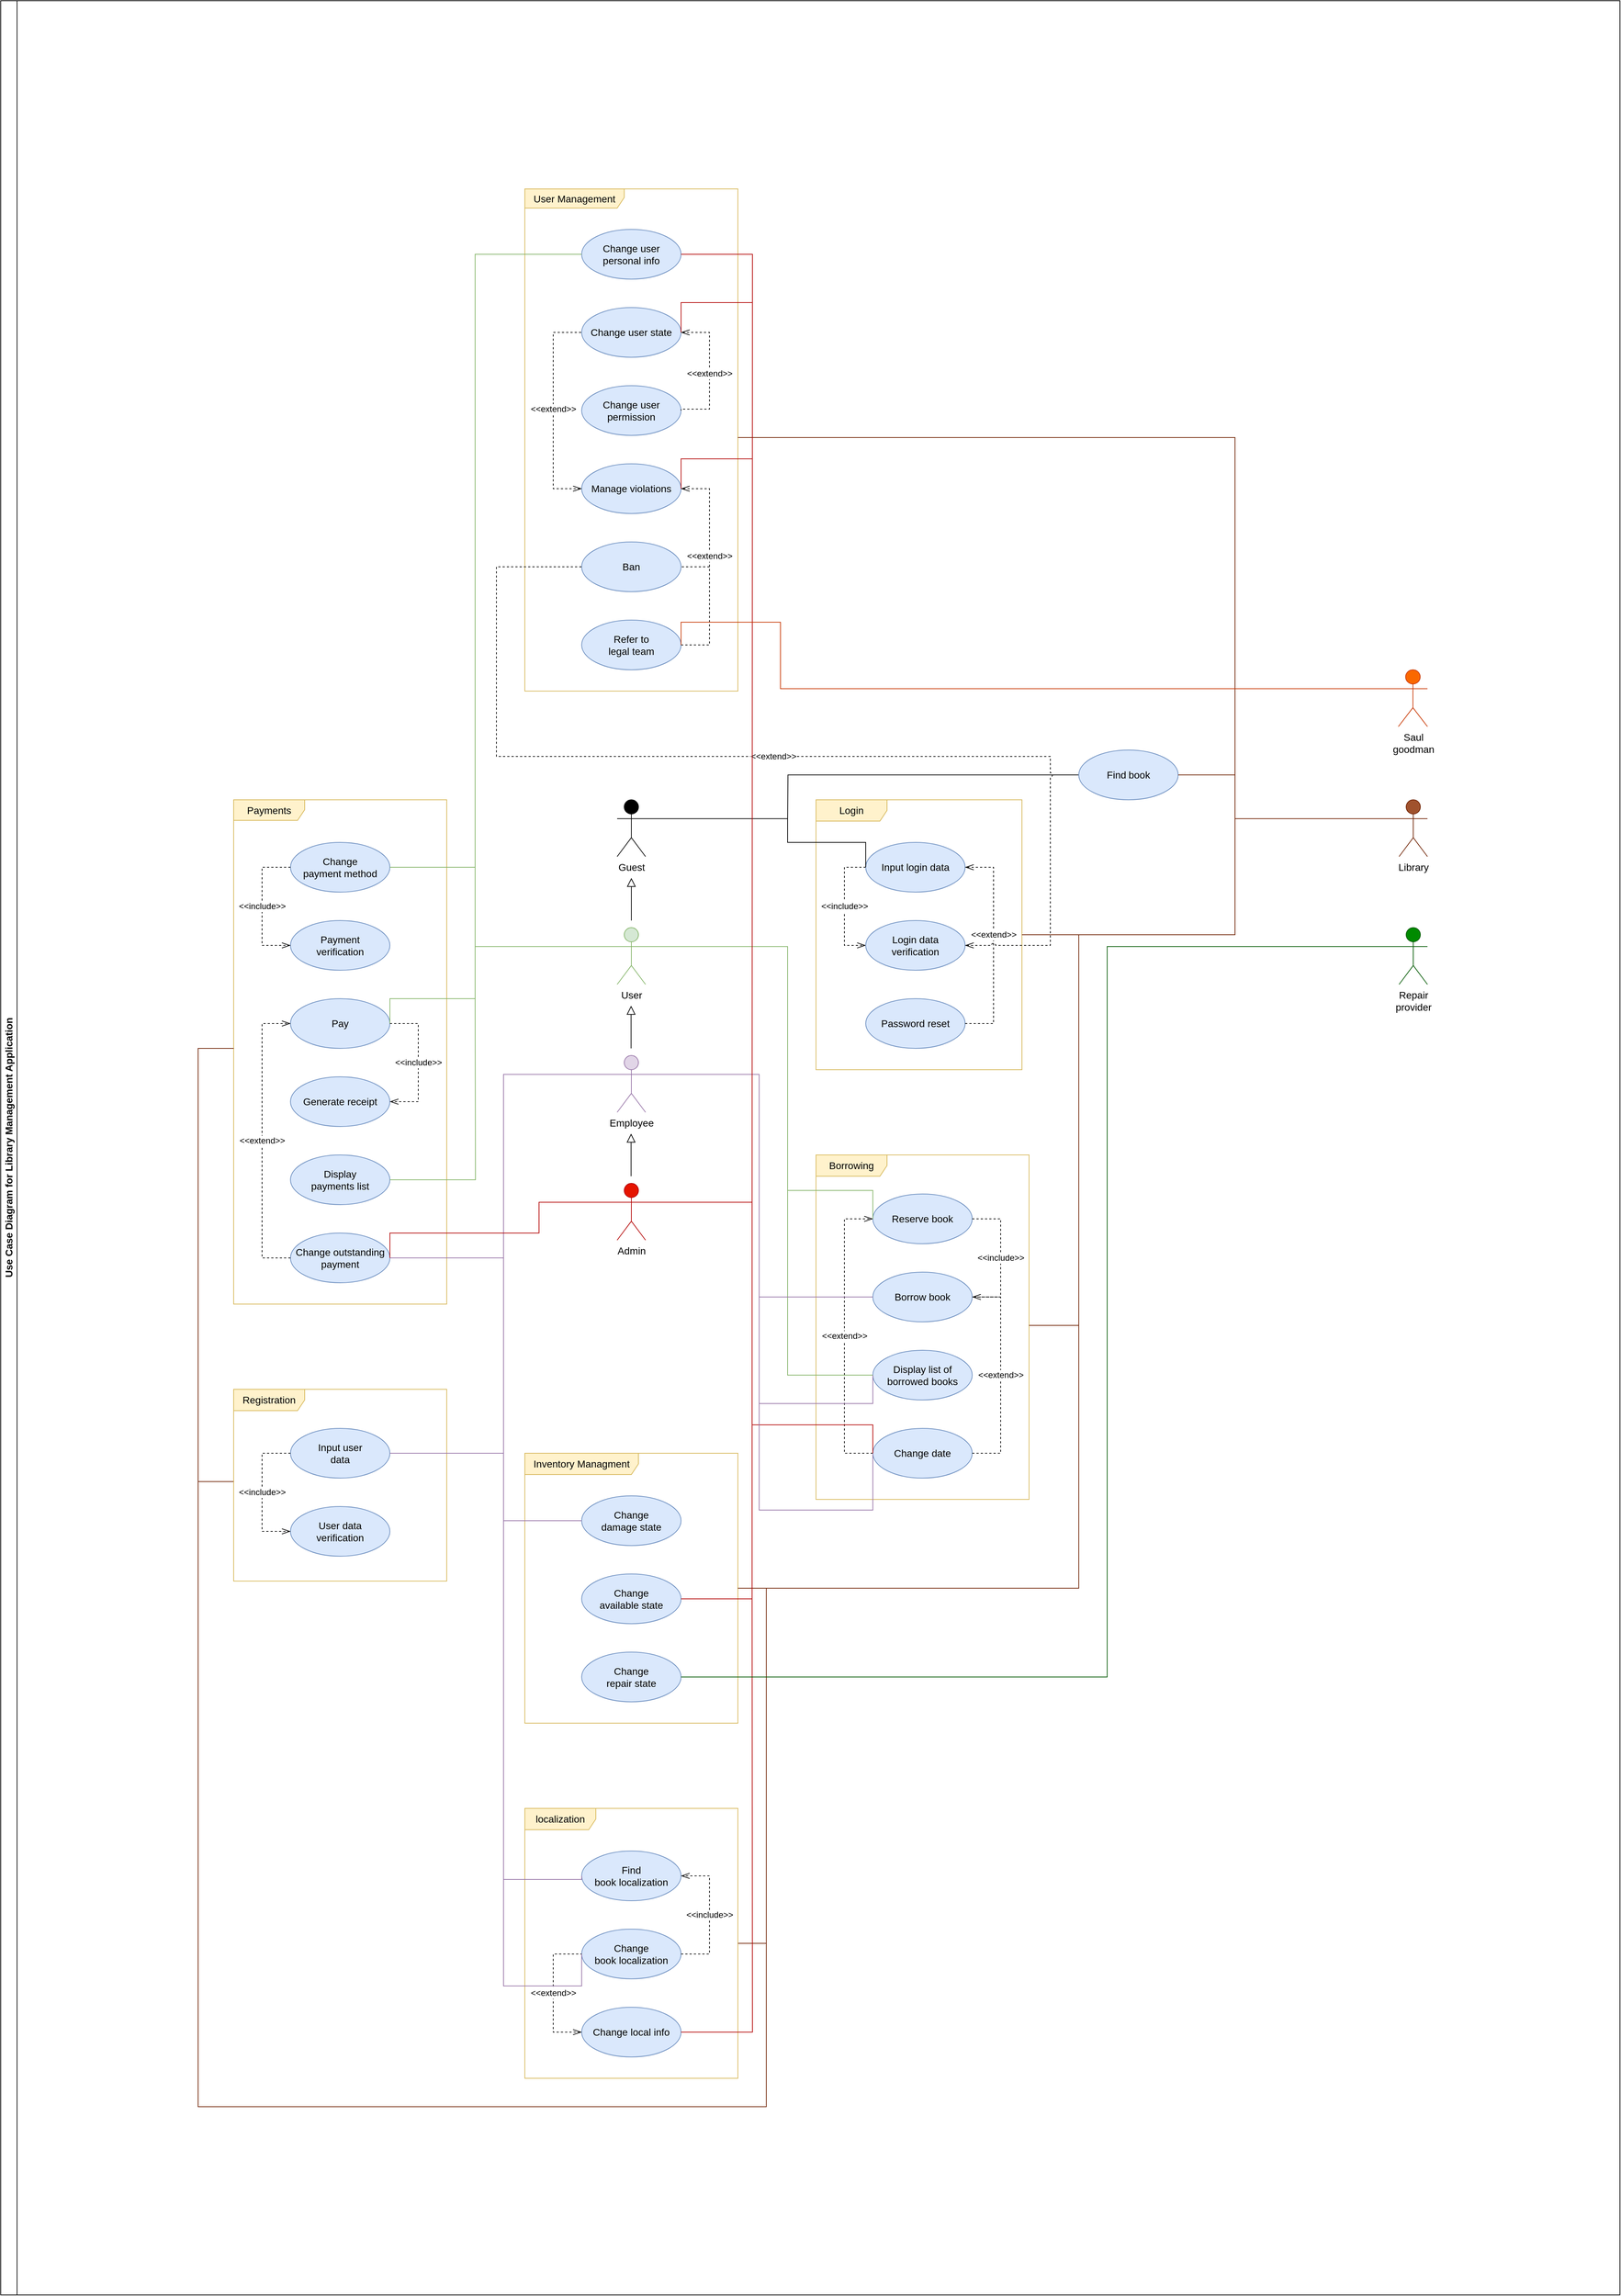 <mxfile version="21.3.7" type="device">
  <diagram name="Strona-1" id="7sL7jSqanu6i5b_uf_2S">
    <mxGraphModel dx="11240" dy="14522" grid="1" gridSize="10" guides="1" tooltips="1" connect="1" arrows="1" fold="1" page="1" pageScale="1" pageWidth="3300" pageHeight="4681" math="0" shadow="0">
      <root>
        <mxCell id="0" />
        <mxCell id="1" parent="0" />
        <mxCell id="ppS9PcY42wEfVptC4WH2-1" value="&lt;font style=&quot;font-size: 14px;&quot;&gt;Guest&lt;/font&gt;" style="shape=umlActor;verticalLabelPosition=bottom;verticalAlign=top;html=1;fillColor=#000000;" parent="1" vertex="1">
          <mxGeometry x="-1922" y="-7511" width="40" height="80" as="geometry" />
        </mxCell>
        <mxCell id="ppS9PcY42wEfVptC4WH2-2" value="&lt;font style=&quot;font-size: 14px;&quot;&gt;User&lt;/font&gt;" style="shape=umlActor;verticalLabelPosition=bottom;verticalAlign=top;html=1;fillColor=#d5e8d4;strokeColor=#82b366;" parent="1" vertex="1">
          <mxGeometry x="-1922" y="-7331" width="40" height="80" as="geometry" />
        </mxCell>
        <mxCell id="ppS9PcY42wEfVptC4WH2-3" value="&lt;font style=&quot;font-size: 14px;&quot;&gt;Employee&lt;/font&gt;" style="shape=umlActor;verticalLabelPosition=bottom;verticalAlign=top;html=1;fillColor=#e1d5e7;strokeColor=#9673a6;" parent="1" vertex="1">
          <mxGeometry x="-1922" y="-7151" width="40" height="80" as="geometry" />
        </mxCell>
        <mxCell id="ppS9PcY42wEfVptC4WH2-4" value="&lt;font color=&quot;#000000&quot; style=&quot;font-size: 14px;&quot;&gt;Admin&lt;/font&gt;" style="shape=umlActor;verticalLabelPosition=bottom;verticalAlign=top;html=1;fillColor=#e51400;strokeColor=#B20000;fontColor=#ffffff;" parent="1" vertex="1">
          <mxGeometry x="-1922" y="-6971" width="40" height="80" as="geometry" />
        </mxCell>
        <mxCell id="ppS9PcY42wEfVptC4WH2-19" value="&lt;font style=&quot;font-size: 12px;&quot;&gt;&amp;lt;&amp;lt;include&amp;gt;&amp;gt;&lt;/font&gt;" style="edgeStyle=orthogonalEdgeStyle;rounded=0;orthogonalLoop=1;jettySize=auto;html=1;fontSize=8;dashed=1;endArrow=openThin;endFill=0;entryX=0;entryY=0.5;entryDx=0;entryDy=0;exitX=0;exitY=0.5;exitDx=0;exitDy=0;endSize=10;startSize=10;jumpStyle=arc;strokeWidth=1;" parent="1" source="ppS9PcY42wEfVptC4WH2-14" target="ppS9PcY42wEfVptC4WH2-15" edge="1">
          <mxGeometry relative="1" as="geometry">
            <mxPoint x="-1758" y="-7445" as="sourcePoint" />
            <mxPoint x="-1628" y="-7445" as="targetPoint" />
            <Array as="points">
              <mxPoint x="-1602" y="-7416" />
              <mxPoint x="-1602" y="-7306" />
            </Array>
          </mxGeometry>
        </mxCell>
        <mxCell id="ppS9PcY42wEfVptC4WH2-14" value="&lt;font style=&quot;font-size: 14px;&quot;&gt;Input login data&lt;/font&gt;" style="ellipse;whiteSpace=wrap;html=1;fillColor=#dae8fc;strokeColor=#6c8ebf;" parent="1" vertex="1">
          <mxGeometry x="-1572" y="-7451" width="140" height="70" as="geometry" />
        </mxCell>
        <mxCell id="ppS9PcY42wEfVptC4WH2-15" value="&lt;font style=&quot;font-size: 14px;&quot;&gt;Login data&lt;br&gt;verification&lt;/font&gt;" style="ellipse;whiteSpace=wrap;html=1;fillColor=#dae8fc;strokeColor=#6c8ebf;" parent="1" vertex="1">
          <mxGeometry x="-1572" y="-7341" width="140" height="70" as="geometry" />
        </mxCell>
        <mxCell id="ppS9PcY42wEfVptC4WH2-16" value="&lt;font style=&quot;font-size: 14px;&quot;&gt;Password reset&lt;/font&gt;" style="ellipse;whiteSpace=wrap;html=1;fillColor=#dae8fc;strokeColor=#6c8ebf;" parent="1" vertex="1">
          <mxGeometry x="-1572" y="-7231" width="140" height="70" as="geometry" />
        </mxCell>
        <mxCell id="ppS9PcY42wEfVptC4WH2-17" value="&lt;font style=&quot;font-size: 14px;&quot;&gt;Login&lt;/font&gt;" style="shape=umlFrame;whiteSpace=wrap;html=1;pointerEvents=0;width=100;height=30;fillColor=#fff2cc;strokeColor=#d6b656;" parent="1" vertex="1">
          <mxGeometry x="-1642" y="-7511" width="290" height="380" as="geometry" />
        </mxCell>
        <mxCell id="ppS9PcY42wEfVptC4WH2-20" value="&lt;font style=&quot;font-size: 14px;&quot;&gt;Borrowing&lt;/font&gt;" style="shape=umlFrame;whiteSpace=wrap;html=1;pointerEvents=0;width=100;height=30;fillColor=#fff2cc;strokeColor=#d6b656;" parent="1" vertex="1">
          <mxGeometry x="-1642" y="-7011" width="300" height="485" as="geometry" />
        </mxCell>
        <mxCell id="ppS9PcY42wEfVptC4WH2-21" value="&lt;font style=&quot;font-size: 14px;&quot;&gt;Reserve book&lt;/font&gt;" style="ellipse;whiteSpace=wrap;html=1;fillColor=#dae8fc;strokeColor=#6c8ebf;" parent="1" vertex="1">
          <mxGeometry x="-1562" y="-6956" width="140" height="70" as="geometry" />
        </mxCell>
        <mxCell id="ppS9PcY42wEfVptC4WH2-22" value="&lt;font style=&quot;font-size: 14px;&quot;&gt;Display list of  borrowed books&lt;/font&gt;" style="ellipse;whiteSpace=wrap;html=1;fillColor=#dae8fc;strokeColor=#6c8ebf;" parent="1" vertex="1">
          <mxGeometry x="-1562" y="-6736" width="140" height="70" as="geometry" />
        </mxCell>
        <mxCell id="ppS9PcY42wEfVptC4WH2-23" value="&lt;font style=&quot;font-size: 14px;&quot;&gt;Borrow book&lt;/font&gt;" style="ellipse;whiteSpace=wrap;html=1;fillColor=#dae8fc;strokeColor=#6c8ebf;" parent="1" vertex="1">
          <mxGeometry x="-1562" y="-6846" width="140" height="70" as="geometry" />
        </mxCell>
        <mxCell id="ppS9PcY42wEfVptC4WH2-24" value="&lt;font style=&quot;font-size: 14px;&quot;&gt;Change date&lt;/font&gt;" style="ellipse;whiteSpace=wrap;html=1;fillColor=#dae8fc;strokeColor=#6c8ebf;" parent="1" vertex="1">
          <mxGeometry x="-1562" y="-6626" width="140" height="70" as="geometry" />
        </mxCell>
        <mxCell id="ppS9PcY42wEfVptC4WH2-25" value="&lt;font style=&quot;font-size: 14px;&quot;&gt;Payments&lt;/font&gt;" style="shape=umlFrame;whiteSpace=wrap;html=1;pointerEvents=0;width=100;height=29;fillColor=#fff2cc;strokeColor=#d6b656;" parent="1" vertex="1">
          <mxGeometry x="-2462" y="-7511" width="300" height="710" as="geometry" />
        </mxCell>
        <mxCell id="ppS9PcY42wEfVptC4WH2-26" value="&lt;font style=&quot;font-size: 14px;&quot;&gt;Generate receipt&lt;/font&gt;" style="ellipse;whiteSpace=wrap;html=1;fillColor=#dae8fc;strokeColor=#6c8ebf;" parent="1" vertex="1">
          <mxGeometry x="-2382" y="-7121" width="140" height="70" as="geometry" />
        </mxCell>
        <mxCell id="ppS9PcY42wEfVptC4WH2-27" value="&lt;font style=&quot;font-size: 14px;&quot;&gt;Change&lt;br&gt;payment method&lt;/font&gt;" style="ellipse;whiteSpace=wrap;html=1;fillColor=#dae8fc;strokeColor=#6c8ebf;" parent="1" vertex="1">
          <mxGeometry x="-2382" y="-7451" width="140" height="70" as="geometry" />
        </mxCell>
        <mxCell id="ppS9PcY42wEfVptC4WH2-28" value="&lt;font style=&quot;font-size: 14px;&quot;&gt;Display&lt;br&gt;payments list&lt;/font&gt;" style="ellipse;whiteSpace=wrap;html=1;fillColor=#dae8fc;strokeColor=#6c8ebf;" parent="1" vertex="1">
          <mxGeometry x="-2382" y="-7011" width="140" height="70" as="geometry" />
        </mxCell>
        <mxCell id="ppS9PcY42wEfVptC4WH2-29" value="&lt;font style=&quot;font-size: 14px;&quot;&gt;Change&amp;nbsp;outstanding payment&lt;/font&gt;" style="ellipse;whiteSpace=wrap;html=1;fillColor=#dae8fc;strokeColor=#6c8ebf;" parent="1" vertex="1">
          <mxGeometry x="-2382" y="-6901" width="140" height="70" as="geometry" />
        </mxCell>
        <mxCell id="ppS9PcY42wEfVptC4WH2-30" value="&lt;font style=&quot;font-size: 14px;&quot;&gt;Payment&lt;br&gt;verification&lt;/font&gt;" style="ellipse;whiteSpace=wrap;html=1;fillColor=#dae8fc;strokeColor=#6c8ebf;" parent="1" vertex="1">
          <mxGeometry x="-2382" y="-7341" width="140" height="70" as="geometry" />
        </mxCell>
        <mxCell id="ppS9PcY42wEfVptC4WH2-31" value="&lt;font style=&quot;font-size: 14px;&quot;&gt;Pay&lt;/font&gt;" style="ellipse;whiteSpace=wrap;html=1;fillColor=#dae8fc;strokeColor=#6c8ebf;" parent="1" vertex="1">
          <mxGeometry x="-2382" y="-7231" width="140" height="70" as="geometry" />
        </mxCell>
        <mxCell id="ppS9PcY42wEfVptC4WH2-33" value="&lt;font style=&quot;font-size: 14px;&quot;&gt;Input user&lt;br&gt;data&lt;/font&gt;" style="ellipse;whiteSpace=wrap;html=1;fillColor=#dae8fc;strokeColor=#6c8ebf;" parent="1" vertex="1">
          <mxGeometry x="-2382" y="-6626" width="140" height="70" as="geometry" />
        </mxCell>
        <mxCell id="ppS9PcY42wEfVptC4WH2-34" value="&lt;font style=&quot;font-size: 14px;&quot;&gt;User data&lt;br&gt;verification&lt;/font&gt;" style="ellipse;whiteSpace=wrap;html=1;fillColor=#dae8fc;strokeColor=#6c8ebf;" parent="1" vertex="1">
          <mxGeometry x="-2382" y="-6516" width="140" height="70" as="geometry" />
        </mxCell>
        <mxCell id="ppS9PcY42wEfVptC4WH2-36" value="&lt;font style=&quot;font-size: 14px;&quot;&gt;Registration&lt;/font&gt;" style="shape=umlFrame;whiteSpace=wrap;html=1;pointerEvents=0;fontSize=9;width=100;height=30;fillColor=#fff2cc;strokeColor=#d6b656;" parent="1" vertex="1">
          <mxGeometry x="-2462" y="-6681" width="300" height="270" as="geometry" />
        </mxCell>
        <mxCell id="ppS9PcY42wEfVptC4WH2-37" value="&lt;font style=&quot;font-size: 14px;&quot;&gt;Inventory Managment&lt;/font&gt;" style="shape=umlFrame;whiteSpace=wrap;html=1;pointerEvents=0;fontSize=9;width=160;height=30;fillColor=#fff2cc;strokeColor=#d6b656;" parent="1" vertex="1">
          <mxGeometry x="-2052" y="-6591" width="300" height="380" as="geometry" />
        </mxCell>
        <mxCell id="ppS9PcY42wEfVptC4WH2-39" value="&lt;font style=&quot;font-size: 14px;&quot;&gt;Change&lt;br&gt;damage state&lt;/font&gt;" style="ellipse;whiteSpace=wrap;html=1;fillColor=#dae8fc;strokeColor=#6c8ebf;" parent="1" vertex="1">
          <mxGeometry x="-1972" y="-6531" width="140" height="70" as="geometry" />
        </mxCell>
        <mxCell id="ppS9PcY42wEfVptC4WH2-40" value="&lt;font style=&quot;font-size: 14px;&quot;&gt;Change&lt;br&gt;available state&lt;/font&gt;" style="ellipse;whiteSpace=wrap;html=1;fillColor=#dae8fc;strokeColor=#6c8ebf;" parent="1" vertex="1">
          <mxGeometry x="-1972" y="-6421" width="140" height="70" as="geometry" />
        </mxCell>
        <mxCell id="ppS9PcY42wEfVptC4WH2-41" value="&lt;font style=&quot;font-size: 14px;&quot;&gt;Change&lt;br&gt;repair state&lt;/font&gt;" style="ellipse;whiteSpace=wrap;html=1;fillColor=#dae8fc;strokeColor=#6c8ebf;" parent="1" vertex="1">
          <mxGeometry x="-1972" y="-6311" width="140" height="70" as="geometry" />
        </mxCell>
        <mxCell id="ppS9PcY42wEfVptC4WH2-42" value="&lt;font style=&quot;font-size: 14px;&quot;&gt;User Management&lt;/font&gt;" style="shape=umlFrame;whiteSpace=wrap;html=1;pointerEvents=0;fontSize=8;width=140;height=27;fillColor=#fff2cc;strokeColor=#d6b656;" parent="1" vertex="1">
          <mxGeometry x="-2052" y="-8371" width="300" height="707" as="geometry" />
        </mxCell>
        <mxCell id="ppS9PcY42wEfVptC4WH2-44" value="&lt;font style=&quot;font-size: 14px;&quot;&gt;Ban&lt;/font&gt;" style="ellipse;whiteSpace=wrap;html=1;fillColor=#dae8fc;strokeColor=#6c8ebf;" parent="1" vertex="1">
          <mxGeometry x="-1972" y="-7874" width="140" height="70" as="geometry" />
        </mxCell>
        <mxCell id="ppS9PcY42wEfVptC4WH2-45" value="&lt;font style=&quot;font-size: 14px;&quot;&gt;Change user  permission&lt;/font&gt;" style="ellipse;whiteSpace=wrap;html=1;fillColor=#dae8fc;strokeColor=#6c8ebf;" parent="1" vertex="1">
          <mxGeometry x="-1972" y="-8094" width="140" height="70" as="geometry" />
        </mxCell>
        <mxCell id="ppS9PcY42wEfVptC4WH2-46" value="&lt;font style=&quot;font-size: 14px;&quot;&gt;Change user&lt;br&gt;personal info&lt;/font&gt;" style="ellipse;whiteSpace=wrap;html=1;fillColor=#dae8fc;strokeColor=#6c8ebf;" parent="1" vertex="1">
          <mxGeometry x="-1972" y="-8314" width="140" height="70" as="geometry" />
        </mxCell>
        <mxCell id="ppS9PcY42wEfVptC4WH2-47" value="&lt;font style=&quot;font-size: 14px;&quot;&gt;Change user state&lt;/font&gt;" style="ellipse;whiteSpace=wrap;html=1;fillColor=#dae8fc;strokeColor=#6c8ebf;" parent="1" vertex="1">
          <mxGeometry x="-1972" y="-8204" width="140" height="70" as="geometry" />
        </mxCell>
        <mxCell id="ppS9PcY42wEfVptC4WH2-49" value="&lt;font style=&quot;font-size: 14px;&quot;&gt;Manage violations&lt;/font&gt;" style="ellipse;whiteSpace=wrap;html=1;fillColor=#dae8fc;strokeColor=#6c8ebf;" parent="1" vertex="1">
          <mxGeometry x="-1972" y="-7984" width="140" height="70" as="geometry" />
        </mxCell>
        <mxCell id="ppS9PcY42wEfVptC4WH2-50" value="&lt;font style=&quot;font-size: 14px;&quot;&gt;Refer to&lt;br&gt;legal team&lt;/font&gt;" style="ellipse;whiteSpace=wrap;html=1;fillColor=#dae8fc;strokeColor=#6c8ebf;" parent="1" vertex="1">
          <mxGeometry x="-1972" y="-7764" width="140" height="70" as="geometry" />
        </mxCell>
        <mxCell id="ppS9PcY42wEfVptC4WH2-51" value="&lt;font style=&quot;font-size: 14px;&quot;&gt;localization&lt;/font&gt;" style="shape=umlFrame;whiteSpace=wrap;html=1;pointerEvents=0;fontSize=9;width=100;height=30;fillColor=#fff2cc;strokeColor=#d6b656;" parent="1" vertex="1">
          <mxGeometry x="-2052" y="-6091" width="300" height="380" as="geometry" />
        </mxCell>
        <mxCell id="ppS9PcY42wEfVptC4WH2-52" value="&lt;font style=&quot;font-size: 14px;&quot;&gt;Change&lt;br&gt;book  localization&lt;/font&gt;" style="ellipse;whiteSpace=wrap;html=1;fillColor=#dae8fc;strokeColor=#6c8ebf;" parent="1" vertex="1">
          <mxGeometry x="-1972" y="-5921" width="140" height="70" as="geometry" />
        </mxCell>
        <mxCell id="ppS9PcY42wEfVptC4WH2-53" value="&lt;font style=&quot;font-size: 14px;&quot;&gt;Find&lt;br&gt;book localization&lt;br&gt;&lt;/font&gt;" style="ellipse;whiteSpace=wrap;html=1;fillColor=#dae8fc;strokeColor=#6c8ebf;" parent="1" vertex="1">
          <mxGeometry x="-1972" y="-6031" width="140" height="70" as="geometry" />
        </mxCell>
        <mxCell id="ppS9PcY42wEfVptC4WH2-54" value="&lt;font style=&quot;font-size: 14px;&quot;&gt;Change&amp;nbsp;local info&lt;/font&gt;" style="ellipse;whiteSpace=wrap;html=1;fillColor=#dae8fc;strokeColor=#6c8ebf;" parent="1" vertex="1">
          <mxGeometry x="-1972" y="-5811" width="140" height="70" as="geometry" />
        </mxCell>
        <mxCell id="ppS9PcY42wEfVptC4WH2-56" value="&lt;font color=&quot;#000000&quot; style=&quot;font-size: 14px;&quot;&gt;Library&lt;/font&gt;" style="shape=umlActor;verticalLabelPosition=bottom;verticalAlign=top;html=1;fillColor=#a0522d;fontColor=#ffffff;strokeColor=#6D1F00;" parent="1" vertex="1">
          <mxGeometry x="-821" y="-7511" width="40" height="80" as="geometry" />
        </mxCell>
        <mxCell id="ppS9PcY42wEfVptC4WH2-58" value="&lt;font color=&quot;#000000&quot; style=&quot;font-size: 14px;&quot;&gt;Repair&lt;br&gt;provider&lt;/font&gt;" style="shape=umlActor;verticalLabelPosition=bottom;verticalAlign=top;html=1;fillColor=#008a00;fontColor=#ffffff;strokeColor=#005700;" parent="1" vertex="1">
          <mxGeometry x="-821" y="-7331" width="40" height="80" as="geometry" />
        </mxCell>
        <mxCell id="ppS9PcY42wEfVptC4WH2-59" value="&lt;font style=&quot;font-size: 14px;&quot;&gt;Saul&lt;br&gt;goodman&lt;/font&gt;" style="shape=umlActor;verticalLabelPosition=bottom;verticalAlign=top;html=1;fillColor=#fa6800;fontColor=#000000;strokeColor=#C73500;" parent="1" vertex="1">
          <mxGeometry x="-822" y="-7694" width="41" height="80" as="geometry" />
        </mxCell>
        <mxCell id="HNG5Iwol2dg3Owf366JP-6" value="&lt;font style=&quot;font-size: 12px;&quot;&gt;&amp;lt;&amp;lt;extend&amp;gt;&amp;gt;&lt;/font&gt;" style="endArrow=openThin;endSize=10;dashed=1;html=1;rounded=0;entryX=1;entryY=0.5;entryDx=0;entryDy=0;exitX=1;exitY=0.5;exitDx=0;exitDy=0;edgeStyle=orthogonalEdgeStyle;startSize=10;endFill=0;jumpStyle=arc;" parent="1" source="ppS9PcY42wEfVptC4WH2-16" target="ppS9PcY42wEfVptC4WH2-14" edge="1">
          <mxGeometry x="0.1" width="160" relative="1" as="geometry">
            <mxPoint x="-1462" y="-7361" as="sourcePoint" />
            <mxPoint x="-1302" y="-7361" as="targetPoint" />
            <Array as="points">
              <mxPoint x="-1392" y="-7196" />
              <mxPoint x="-1392" y="-7416" />
            </Array>
            <mxPoint as="offset" />
          </mxGeometry>
        </mxCell>
        <mxCell id="HNG5Iwol2dg3Owf366JP-7" value="&lt;font style=&quot;font-size: 12px;&quot;&gt;&amp;lt;&amp;lt;extend&amp;gt;&amp;gt;&lt;/font&gt;" style="endArrow=openThin;endSize=10;dashed=1;html=1;rounded=0;entryX=0;entryY=0.5;entryDx=0;entryDy=0;exitX=0;exitY=0.5;exitDx=0;exitDy=0;edgeStyle=orthogonalEdgeStyle;startSize=10;endFill=0;jumpStyle=arc;" parent="1" source="ppS9PcY42wEfVptC4WH2-24" target="ppS9PcY42wEfVptC4WH2-21" edge="1">
          <mxGeometry width="160" relative="1" as="geometry">
            <mxPoint x="-1172" y="-6786" as="sourcePoint" />
            <mxPoint x="-1172" y="-7006" as="targetPoint" />
            <Array as="points">
              <mxPoint x="-1602" y="-6591" />
              <mxPoint x="-1602" y="-6921" />
            </Array>
          </mxGeometry>
        </mxCell>
        <mxCell id="HNG5Iwol2dg3Owf366JP-8" value="&lt;font style=&quot;font-size: 12px;&quot;&gt;&amp;lt;&amp;lt;include&amp;gt;&amp;gt;&lt;/font&gt;" style="endArrow=openThin;endSize=10;dashed=1;html=1;rounded=0;entryX=1;entryY=0.5;entryDx=0;entryDy=0;exitX=1;exitY=0.5;exitDx=0;exitDy=0;edgeStyle=orthogonalEdgeStyle;startSize=10;endFill=0;jumpStyle=arc;startArrow=none;startFill=0;" parent="1" source="ppS9PcY42wEfVptC4WH2-21" target="ppS9PcY42wEfVptC4WH2-23" edge="1">
          <mxGeometry width="160" relative="1" as="geometry">
            <mxPoint x="-1252" y="-6696" as="sourcePoint" />
            <mxPoint x="-1252" y="-6916" as="targetPoint" />
            <Array as="points">
              <mxPoint x="-1382" y="-6921" />
              <mxPoint x="-1382" y="-6811" />
            </Array>
          </mxGeometry>
        </mxCell>
        <mxCell id="HNG5Iwol2dg3Owf366JP-10" value="&lt;font style=&quot;font-size: 12px;&quot;&gt;&amp;lt;&amp;lt;include&amp;gt;&amp;gt;&lt;/font&gt;" style="edgeStyle=orthogonalEdgeStyle;rounded=0;orthogonalLoop=1;jettySize=auto;html=1;fontSize=8;dashed=1;endArrow=openThin;endFill=0;entryX=0;entryY=0.5;entryDx=0;entryDy=0;exitX=0;exitY=0.5;exitDx=0;exitDy=0;endSize=10;startSize=10;jumpStyle=arc;strokeWidth=1;" parent="1" source="ppS9PcY42wEfVptC4WH2-27" target="ppS9PcY42wEfVptC4WH2-30" edge="1">
          <mxGeometry relative="1" as="geometry">
            <mxPoint x="-2452" y="-7391" as="sourcePoint" />
            <mxPoint x="-2452" y="-7281" as="targetPoint" />
            <Array as="points">
              <mxPoint x="-2422" y="-7416" />
              <mxPoint x="-2422" y="-7306" />
            </Array>
            <mxPoint as="offset" />
          </mxGeometry>
        </mxCell>
        <mxCell id="HNG5Iwol2dg3Owf366JP-11" value="&lt;font style=&quot;font-size: 12px;&quot;&gt;&amp;lt;&amp;lt;include&amp;gt;&amp;gt;&lt;/font&gt;" style="edgeStyle=orthogonalEdgeStyle;rounded=0;orthogonalLoop=1;jettySize=auto;html=1;fontSize=8;dashed=1;endArrow=openThin;endFill=0;exitX=1;exitY=0.5;exitDx=0;exitDy=0;endSize=10;startSize=10;jumpStyle=arc;strokeWidth=1;entryX=1;entryY=0.5;entryDx=0;entryDy=0;" parent="1" source="ppS9PcY42wEfVptC4WH2-31" target="ppS9PcY42wEfVptC4WH2-26" edge="1">
          <mxGeometry x="-0.0" relative="1" as="geometry">
            <mxPoint x="-2142" y="-7181" as="sourcePoint" />
            <mxPoint x="-2222" y="-7071" as="targetPoint" />
            <Array as="points">
              <mxPoint x="-2202" y="-7196" />
              <mxPoint x="-2202" y="-7086" />
            </Array>
            <mxPoint as="offset" />
          </mxGeometry>
        </mxCell>
        <mxCell id="HNG5Iwol2dg3Owf366JP-14" value="&lt;font style=&quot;font-size: 12px;&quot;&gt;&amp;lt;&amp;lt;include&amp;gt;&amp;gt;&lt;/font&gt;" style="edgeStyle=orthogonalEdgeStyle;rounded=0;orthogonalLoop=1;jettySize=auto;html=1;fontSize=8;dashed=1;endArrow=openThin;endFill=0;entryX=0;entryY=0.5;entryDx=0;entryDy=0;exitX=0;exitY=0.5;exitDx=0;exitDy=0;endSize=10;startSize=10;jumpStyle=arc;strokeWidth=1;" parent="1" source="ppS9PcY42wEfVptC4WH2-33" target="ppS9PcY42wEfVptC4WH2-34" edge="1">
          <mxGeometry relative="1" as="geometry">
            <mxPoint x="-2392" y="-6586" as="sourcePoint" />
            <mxPoint x="-2392" y="-6476" as="targetPoint" />
            <Array as="points">
              <mxPoint x="-2422" y="-6591" />
              <mxPoint x="-2422" y="-6481" />
            </Array>
          </mxGeometry>
        </mxCell>
        <mxCell id="HNG5Iwol2dg3Owf366JP-20" value="&lt;font style=&quot;font-size: 12px;&quot;&gt;&amp;lt;&amp;lt;extend&amp;gt;&amp;gt;&lt;/font&gt;" style="endArrow=openThin;endSize=10;dashed=1;html=1;rounded=0;entryX=0;entryY=0.5;entryDx=0;entryDy=0;exitX=0;exitY=0.5;exitDx=0;exitDy=0;edgeStyle=orthogonalEdgeStyle;startSize=10;endFill=0;jumpStyle=arc;startArrow=none;startFill=0;" parent="1" source="ppS9PcY42wEfVptC4WH2-29" target="ppS9PcY42wEfVptC4WH2-31" edge="1">
          <mxGeometry width="160" relative="1" as="geometry">
            <mxPoint x="-2512" y="-7066" as="sourcePoint" />
            <mxPoint x="-2512" y="-6956" as="targetPoint" />
            <Array as="points">
              <mxPoint x="-2422" y="-6866" />
              <mxPoint x="-2422" y="-7196" />
            </Array>
          </mxGeometry>
        </mxCell>
        <mxCell id="HNG5Iwol2dg3Owf366JP-21" value="&lt;font style=&quot;font-size: 12px;&quot;&gt;&amp;lt;&amp;lt;extend&amp;gt;&amp;gt;&lt;/font&gt;" style="endArrow=none;endSize=10;dashed=1;html=1;rounded=0;entryX=0;entryY=0.5;entryDx=0;entryDy=0;exitX=0;exitY=0.5;exitDx=0;exitDy=0;edgeStyle=orthogonalEdgeStyle;startSize=10;endFill=0;jumpStyle=arc;startArrow=openThin;startFill=0;" parent="1" source="ppS9PcY42wEfVptC4WH2-54" target="ppS9PcY42wEfVptC4WH2-52" edge="1">
          <mxGeometry width="160" relative="1" as="geometry">
            <mxPoint x="-2122" y="-5851" as="sourcePoint" />
            <mxPoint x="-2122" y="-5741" as="targetPoint" />
            <Array as="points">
              <mxPoint x="-2012" y="-5776" />
              <mxPoint x="-2012" y="-5886" />
            </Array>
          </mxGeometry>
        </mxCell>
        <mxCell id="HNG5Iwol2dg3Owf366JP-28" value="&lt;font style=&quot;font-size: 12px;&quot;&gt;&amp;lt;&amp;lt;include&amp;gt;&amp;gt;&lt;/font&gt;" style="edgeStyle=orthogonalEdgeStyle;rounded=0;orthogonalLoop=1;jettySize=auto;html=1;fontSize=8;dashed=1;endArrow=openThin;endFill=0;endSize=10;startSize=10;jumpStyle=arc;strokeWidth=1;exitX=1;exitY=0.5;exitDx=0;exitDy=0;" parent="1" source="ppS9PcY42wEfVptC4WH2-52" edge="1">
          <mxGeometry relative="1" as="geometry">
            <mxPoint x="-2012" y="-5891" as="sourcePoint" />
            <mxPoint x="-1832" y="-5996" as="targetPoint" />
            <Array as="points">
              <mxPoint x="-1792" y="-5886" />
              <mxPoint x="-1792" y="-5996" />
            </Array>
            <mxPoint as="offset" />
          </mxGeometry>
        </mxCell>
        <mxCell id="HNG5Iwol2dg3Owf366JP-40" value="" style="endArrow=block;endSize=10;endFill=0;html=1;rounded=0;startSize=10;" parent="1" edge="1">
          <mxGeometry width="160" relative="1" as="geometry">
            <mxPoint x="-1902" y="-7341" as="sourcePoint" />
            <mxPoint x="-1902" y="-7401" as="targetPoint" />
          </mxGeometry>
        </mxCell>
        <mxCell id="AY2gD50rp5HrpWtKRoe6-1" value="" style="endArrow=block;endSize=10;endFill=0;html=1;rounded=0;startSize=10;" parent="1" edge="1">
          <mxGeometry width="160" relative="1" as="geometry">
            <mxPoint x="-1902.38" y="-7161" as="sourcePoint" />
            <mxPoint x="-1902.38" y="-7221" as="targetPoint" />
          </mxGeometry>
        </mxCell>
        <mxCell id="AY2gD50rp5HrpWtKRoe6-2" value="" style="endArrow=block;endSize=10;endFill=0;html=1;rounded=0;startSize=10;" parent="1" edge="1">
          <mxGeometry width="160" relative="1" as="geometry">
            <mxPoint x="-1902.38" y="-6981" as="sourcePoint" />
            <mxPoint x="-1902.38" y="-7041" as="targetPoint" />
          </mxGeometry>
        </mxCell>
        <mxCell id="AY2gD50rp5HrpWtKRoe6-3" value="" style="endArrow=none;html=1;rounded=0;exitX=0;exitY=0.5;exitDx=0;exitDy=0;edgeStyle=orthogonalEdgeStyle;jumpStyle=arc;entryX=1;entryY=0.333;entryDx=0;entryDy=0;entryPerimeter=0;" parent="1" source="ppS9PcY42wEfVptC4WH2-14" target="ppS9PcY42wEfVptC4WH2-1" edge="1">
          <mxGeometry width="50" height="50" relative="1" as="geometry">
            <mxPoint x="-1512" y="-7241" as="sourcePoint" />
            <mxPoint x="-1872" y="-7484" as="targetPoint" />
            <Array as="points">
              <mxPoint x="-1572" y="-7451" />
              <mxPoint x="-1682" y="-7451" />
              <mxPoint x="-1682" y="-7484" />
            </Array>
          </mxGeometry>
        </mxCell>
        <mxCell id="AY2gD50rp5HrpWtKRoe6-5" value="" style="endArrow=none;html=1;rounded=0;edgeStyle=orthogonalEdgeStyle;exitX=0;exitY=0.5;exitDx=0;exitDy=0;" parent="1" source="AY2gD50rp5HrpWtKRoe6-6" edge="1">
          <mxGeometry width="50" height="50" relative="1" as="geometry">
            <mxPoint x="-1202" y="-7551" as="sourcePoint" />
            <mxPoint x="-1682" y="-7481" as="targetPoint" />
          </mxGeometry>
        </mxCell>
        <mxCell id="AY2gD50rp5HrpWtKRoe6-6" value="&lt;font style=&quot;font-size: 14px;&quot;&gt;Find&lt;/font&gt;&amp;nbsp;&lt;span style=&quot;font-size: 14px;&quot;&gt;book&lt;/span&gt;" style="ellipse;whiteSpace=wrap;html=1;fillColor=#dae8fc;strokeColor=#6c8ebf;" parent="1" vertex="1">
          <mxGeometry x="-1272" y="-7581" width="140" height="70" as="geometry" />
        </mxCell>
        <mxCell id="AY2gD50rp5HrpWtKRoe6-10" value="&lt;font style=&quot;font-size: 12px;&quot;&gt;&amp;lt;&amp;lt;extend&amp;gt;&amp;gt;&lt;/font&gt;" style="endArrow=none;endSize=10;dashed=1;html=1;rounded=0;entryX=0;entryY=0.5;entryDx=0;entryDy=0;exitX=1;exitY=0.5;exitDx=0;exitDy=0;edgeStyle=orthogonalEdgeStyle;startSize=10;endFill=0;jumpStyle=arc;startArrow=openThin;startFill=0;" parent="1" source="ppS9PcY42wEfVptC4WH2-15" target="ppS9PcY42wEfVptC4WH2-44" edge="1">
          <mxGeometry x="0.0" width="160" relative="1" as="geometry">
            <mxPoint x="-1732" y="-7491" as="sourcePoint" />
            <mxPoint x="-1572" y="-7491" as="targetPoint" />
            <Array as="points">
              <mxPoint x="-1312" y="-7306" />
              <mxPoint x="-1312" y="-7572" />
              <mxPoint x="-2092" y="-7572" />
              <mxPoint x="-2092" y="-7839" />
            </Array>
            <mxPoint as="offset" />
          </mxGeometry>
        </mxCell>
        <mxCell id="AY2gD50rp5HrpWtKRoe6-12" value="&lt;font style=&quot;font-size: 12px;&quot;&gt;&amp;lt;&amp;lt;extend&amp;gt;&amp;gt;&lt;/font&gt;" style="endArrow=openThin;endSize=10;dashed=1;html=1;rounded=0;entryX=1;entryY=0.5;entryDx=0;entryDy=0;exitX=1;exitY=0.5;exitDx=0;exitDy=0;edgeStyle=orthogonalEdgeStyle;startSize=10;endFill=0;jumpStyle=arc;" parent="1" source="ppS9PcY42wEfVptC4WH2-50" target="ppS9PcY42wEfVptC4WH2-49" edge="1">
          <mxGeometry x="0.1" width="160" relative="1" as="geometry">
            <mxPoint x="-1812" y="-7729.05" as="sourcePoint" />
            <mxPoint x="-1812" y="-7949.05" as="targetPoint" />
            <Array as="points">
              <mxPoint x="-1792" y="-7729" />
              <mxPoint x="-1792" y="-7949" />
            </Array>
            <mxPoint as="offset" />
          </mxGeometry>
        </mxCell>
        <mxCell id="AY2gD50rp5HrpWtKRoe6-13" value="" style="endArrow=none;endSize=10;dashed=1;html=1;rounded=0;entryX=1;entryY=0.5;entryDx=0;entryDy=0;startSize=10;endFill=0;" parent="1" target="ppS9PcY42wEfVptC4WH2-44" edge="1">
          <mxGeometry width="160" relative="1" as="geometry">
            <mxPoint x="-1792" y="-7839" as="sourcePoint" />
            <mxPoint x="-1772" y="-7761" as="targetPoint" />
          </mxGeometry>
        </mxCell>
        <mxCell id="AY2gD50rp5HrpWtKRoe6-14" value="&lt;font style=&quot;font-size: 12px;&quot;&gt;&amp;lt;&amp;lt;extend&amp;gt;&amp;gt;&lt;/font&gt;" style="endArrow=none;endSize=10;dashed=1;html=1;rounded=0;entryX=0;entryY=0.5;entryDx=0;entryDy=0;exitX=0;exitY=0.5;exitDx=0;exitDy=0;edgeStyle=orthogonalEdgeStyle;startSize=10;endFill=0;jumpStyle=arc;startArrow=openThin;startFill=0;" parent="1" source="ppS9PcY42wEfVptC4WH2-49" target="ppS9PcY42wEfVptC4WH2-47" edge="1">
          <mxGeometry x="0.014" width="160" relative="1" as="geometry">
            <mxPoint x="-2032" y="-7861" as="sourcePoint" />
            <mxPoint x="-2032" y="-8081" as="targetPoint" />
            <Array as="points">
              <mxPoint x="-2012" y="-7949" />
              <mxPoint x="-2012" y="-8169" />
            </Array>
            <mxPoint as="offset" />
          </mxGeometry>
        </mxCell>
        <mxCell id="AY2gD50rp5HrpWtKRoe6-16" value="&lt;font style=&quot;font-size: 12px;&quot;&gt;&amp;lt;&amp;lt;extend&amp;gt;&amp;gt;&lt;/font&gt;" style="endArrow=none;endSize=10;dashed=1;html=1;rounded=0;exitX=1;exitY=0.5;exitDx=0;exitDy=0;edgeStyle=orthogonalEdgeStyle;startSize=10;endFill=0;jumpStyle=arc;" parent="1" source="ppS9PcY42wEfVptC4WH2-24" edge="1">
          <mxGeometry width="160" relative="1" as="geometry">
            <mxPoint x="-1552" y="-6581" as="sourcePoint" />
            <mxPoint x="-1422" y="-6811" as="targetPoint" />
            <Array as="points">
              <mxPoint x="-1382" y="-6591" />
              <mxPoint x="-1382" y="-6811" />
            </Array>
          </mxGeometry>
        </mxCell>
        <mxCell id="AY2gD50rp5HrpWtKRoe6-17" value="" style="endArrow=none;html=1;rounded=0;entryX=1;entryY=0.5;entryDx=0;entryDy=0;exitX=0;exitY=0.333;exitDx=0;exitDy=0;exitPerimeter=0;edgeStyle=orthogonalEdgeStyle;jumpStyle=none;fillColor=#a0522d;strokeColor=#6D1F00;" parent="1" source="ppS9PcY42wEfVptC4WH2-56" target="AY2gD50rp5HrpWtKRoe6-6" edge="1">
          <mxGeometry width="50" height="50" relative="1" as="geometry">
            <mxPoint x="-832" y="-7481" as="sourcePoint" />
            <mxPoint x="-1222" y="-7411" as="targetPoint" />
            <Array as="points">
              <mxPoint x="-1052" y="-7484" />
              <mxPoint x="-1052" y="-7546" />
            </Array>
          </mxGeometry>
        </mxCell>
        <mxCell id="AY2gD50rp5HrpWtKRoe6-18" value="" style="endArrow=none;html=1;rounded=0;exitX=1;exitY=0.5;exitDx=0;exitDy=0;exitPerimeter=0;edgeStyle=orthogonalEdgeStyle;jumpStyle=none;fillColor=#a0522d;strokeColor=#6D1F00;" parent="1" source="ppS9PcY42wEfVptC4WH2-17" edge="1">
          <mxGeometry width="50" height="50" relative="1" as="geometry">
            <mxPoint x="-1242" y="-7361" as="sourcePoint" />
            <mxPoint x="-1052" y="-7491" as="targetPoint" />
            <Array as="points">
              <mxPoint x="-1052" y="-7321" />
            </Array>
          </mxGeometry>
        </mxCell>
        <mxCell id="AY2gD50rp5HrpWtKRoe6-20" value="" style="endArrow=none;html=1;rounded=0;edgeStyle=orthogonalEdgeStyle;jumpStyle=arc;fillColor=#a0522d;strokeColor=#6D1F00;" parent="1" edge="1">
          <mxGeometry width="50" height="50" relative="1" as="geometry">
            <mxPoint x="-1342" y="-6771" as="sourcePoint" />
            <mxPoint x="-1272" y="-7321" as="targetPoint" />
            <Array as="points">
              <mxPoint x="-1272" y="-6771" />
              <mxPoint x="-1272" y="-7321" />
            </Array>
          </mxGeometry>
        </mxCell>
        <mxCell id="AY2gD50rp5HrpWtKRoe6-24" value="" style="endArrow=none;html=1;rounded=0;exitX=1;exitY=0.5;exitDx=0;exitDy=0;exitPerimeter=0;edgeStyle=orthogonalEdgeStyle;fillColor=#a0522d;strokeColor=#6D1F00;" parent="1" source="ppS9PcY42wEfVptC4WH2-37" edge="1">
          <mxGeometry width="50" height="50" relative="1" as="geometry">
            <mxPoint x="-1132" y="-6631" as="sourcePoint" />
            <mxPoint x="-1272" y="-6771" as="targetPoint" />
            <Array as="points">
              <mxPoint x="-1272" y="-6401" />
              <mxPoint x="-1272" y="-6771" />
            </Array>
          </mxGeometry>
        </mxCell>
        <mxCell id="AY2gD50rp5HrpWtKRoe6-25" value="" style="endArrow=none;html=1;rounded=0;exitX=1;exitY=0.495;exitDx=0;exitDy=0;exitPerimeter=0;edgeStyle=orthogonalEdgeStyle;fillColor=#a0522d;strokeColor=#6D1F00;" parent="1" source="ppS9PcY42wEfVptC4WH2-42" edge="1">
          <mxGeometry width="50" height="50" relative="1" as="geometry">
            <mxPoint x="-1362" y="-7581" as="sourcePoint" />
            <mxPoint x="-1052" y="-7541" as="targetPoint" />
            <Array as="points">
              <mxPoint x="-1052" y="-8021" />
              <mxPoint x="-1052" y="-7551" />
            </Array>
          </mxGeometry>
        </mxCell>
        <mxCell id="AY2gD50rp5HrpWtKRoe6-26" value="" style="endArrow=none;html=1;rounded=0;exitX=1.001;exitY=0.5;exitDx=0;exitDy=0;exitPerimeter=0;edgeStyle=orthogonalEdgeStyle;fillColor=#a0522d;strokeColor=#6D1F00;" parent="1" source="ppS9PcY42wEfVptC4WH2-51" edge="1">
          <mxGeometry width="50" height="50" relative="1" as="geometry">
            <mxPoint x="-1652" y="-5951" as="sourcePoint" />
            <mxPoint x="-1712" y="-6401" as="targetPoint" />
            <Array as="points">
              <mxPoint x="-1712" y="-5901" />
              <mxPoint x="-1712" y="-6401" />
            </Array>
          </mxGeometry>
        </mxCell>
        <mxCell id="AY2gD50rp5HrpWtKRoe6-27" value="" style="endArrow=none;html=1;rounded=0;entryX=-0.001;entryY=0.481;entryDx=0;entryDy=0;entryPerimeter=0;edgeStyle=orthogonalEdgeStyle;fillColor=#a0522d;strokeColor=#6D1F00;" parent="1" target="ppS9PcY42wEfVptC4WH2-36" edge="1">
          <mxGeometry width="50" height="50" relative="1" as="geometry">
            <mxPoint x="-1712" y="-5901" as="sourcePoint" />
            <mxPoint x="-2322" y="-6821" as="targetPoint" />
            <Array as="points">
              <mxPoint x="-1712" y="-5901" />
              <mxPoint x="-1712" y="-5671" />
              <mxPoint x="-2512" y="-5671" />
              <mxPoint x="-2512" y="-6551" />
            </Array>
          </mxGeometry>
        </mxCell>
        <mxCell id="AY2gD50rp5HrpWtKRoe6-28" value="" style="endArrow=none;html=1;rounded=0;entryX=0;entryY=0.493;entryDx=0;entryDy=0;entryPerimeter=0;edgeStyle=orthogonalEdgeStyle;fillColor=#a0522d;strokeColor=#6D1F00;" parent="1" target="ppS9PcY42wEfVptC4WH2-25" edge="1">
          <mxGeometry width="50" height="50" relative="1" as="geometry">
            <mxPoint x="-2512" y="-6551" as="sourcePoint" />
            <mxPoint x="-2292" y="-6841" as="targetPoint" />
            <Array as="points">
              <mxPoint x="-2512" y="-7161" />
            </Array>
          </mxGeometry>
        </mxCell>
        <mxCell id="AY2gD50rp5HrpWtKRoe6-29" value="" style="endArrow=none;html=1;rounded=0;entryX=0;entryY=0.5;entryDx=0;entryDy=0;exitX=1;exitY=0.333;exitDx=0;exitDy=0;exitPerimeter=0;edgeStyle=orthogonalEdgeStyle;fillColor=#d5e8d4;strokeColor=#82b366;" parent="1" source="ppS9PcY42wEfVptC4WH2-2" target="ppS9PcY42wEfVptC4WH2-21" edge="1">
          <mxGeometry width="50" height="50" relative="1" as="geometry">
            <mxPoint x="-1802" y="-7191" as="sourcePoint" />
            <mxPoint x="-1752" y="-7241" as="targetPoint" />
            <Array as="points">
              <mxPoint x="-1682" y="-7304" />
              <mxPoint x="-1682" y="-6961" />
              <mxPoint x="-1562" y="-6961" />
            </Array>
          </mxGeometry>
        </mxCell>
        <mxCell id="AY2gD50rp5HrpWtKRoe6-30" value="" style="endArrow=none;html=1;rounded=0;entryX=0;entryY=0.5;entryDx=0;entryDy=0;edgeStyle=orthogonalEdgeStyle;fillColor=#d5e8d4;strokeColor=#82b366;" parent="1" target="ppS9PcY42wEfVptC4WH2-22" edge="1">
          <mxGeometry width="50" height="50" relative="1" as="geometry">
            <mxPoint x="-1682" y="-6961" as="sourcePoint" />
            <mxPoint x="-1752" y="-6971" as="targetPoint" />
            <Array as="points">
              <mxPoint x="-1682" y="-6701" />
            </Array>
          </mxGeometry>
        </mxCell>
        <mxCell id="AY2gD50rp5HrpWtKRoe6-32" value="" style="endArrow=none;html=1;rounded=0;entryX=1;entryY=0.5;entryDx=0;entryDy=0;exitX=0;exitY=0.333;exitDx=0;exitDy=0;exitPerimeter=0;edgeStyle=orthogonalEdgeStyle;fillColor=#d5e8d4;strokeColor=#82b366;" parent="1" source="ppS9PcY42wEfVptC4WH2-2" target="ppS9PcY42wEfVptC4WH2-27" edge="1">
          <mxGeometry width="50" height="50" relative="1" as="geometry">
            <mxPoint x="-1802" y="-7071" as="sourcePoint" />
            <mxPoint x="-1752" y="-7121" as="targetPoint" />
            <Array as="points">
              <mxPoint x="-2122" y="-7304" />
              <mxPoint x="-2122" y="-7416" />
            </Array>
          </mxGeometry>
        </mxCell>
        <mxCell id="AY2gD50rp5HrpWtKRoe6-33" value="" style="endArrow=none;html=1;rounded=0;exitX=1;exitY=0.5;exitDx=0;exitDy=0;edgeStyle=orthogonalEdgeStyle;fillColor=#d5e8d4;strokeColor=#82b366;" parent="1" source="ppS9PcY42wEfVptC4WH2-31" edge="1">
          <mxGeometry width="50" height="50" relative="1" as="geometry">
            <mxPoint x="-2242" y="-7191" as="sourcePoint" />
            <mxPoint x="-2122" y="-7311" as="targetPoint" />
            <Array as="points">
              <mxPoint x="-2242" y="-7231" />
              <mxPoint x="-2122" y="-7231" />
            </Array>
          </mxGeometry>
        </mxCell>
        <mxCell id="AY2gD50rp5HrpWtKRoe6-34" value="" style="endArrow=none;html=1;rounded=0;exitX=1;exitY=0.5;exitDx=0;exitDy=0;edgeStyle=orthogonalEdgeStyle;fillColor=#d5e8d4;strokeColor=#82b366;" parent="1" source="ppS9PcY42wEfVptC4WH2-28" edge="1">
          <mxGeometry width="50" height="50" relative="1" as="geometry">
            <mxPoint x="-2212" y="-7131" as="sourcePoint" />
            <mxPoint x="-2122" y="-7231" as="targetPoint" />
          </mxGeometry>
        </mxCell>
        <mxCell id="AY2gD50rp5HrpWtKRoe6-36" value="" style="endArrow=none;html=1;rounded=0;exitX=1;exitY=0.5;exitDx=0;exitDy=0;entryX=0;entryY=0.333;entryDx=0;entryDy=0;entryPerimeter=0;edgeStyle=orthogonalEdgeStyle;fillColor=#e1d5e7;strokeColor=#9673a6;" parent="1" source="ppS9PcY42wEfVptC4WH2-29" target="ppS9PcY42wEfVptC4WH2-3" edge="1">
          <mxGeometry width="50" height="50" relative="1" as="geometry">
            <mxPoint x="-1972" y="-6991" as="sourcePoint" />
            <mxPoint x="-1922" y="-7041" as="targetPoint" />
          </mxGeometry>
        </mxCell>
        <mxCell id="AY2gD50rp5HrpWtKRoe6-38" value="" style="endArrow=none;html=1;rounded=0;entryX=1;entryY=0.333;entryDx=0;entryDy=0;entryPerimeter=0;exitX=0;exitY=0.5;exitDx=0;exitDy=0;fillColor=#e1d5e7;strokeColor=#9673a6;edgeStyle=orthogonalEdgeStyle;" parent="1" source="ppS9PcY42wEfVptC4WH2-23" target="ppS9PcY42wEfVptC4WH2-3" edge="1">
          <mxGeometry width="50" height="50" relative="1" as="geometry">
            <mxPoint x="-1782" y="-6961" as="sourcePoint" />
            <mxPoint x="-1732" y="-7011" as="targetPoint" />
          </mxGeometry>
        </mxCell>
        <mxCell id="AY2gD50rp5HrpWtKRoe6-39" value="" style="endArrow=none;html=1;rounded=0;exitX=1;exitY=0.5;exitDx=0;exitDy=0;edgeStyle=orthogonalEdgeStyle;fillColor=#e1d5e7;strokeColor=#9673a6;" parent="1" source="ppS9PcY42wEfVptC4WH2-33" edge="1">
          <mxGeometry width="50" height="50" relative="1" as="geometry">
            <mxPoint x="-1892" y="-6741" as="sourcePoint" />
            <mxPoint x="-2082" y="-6871" as="targetPoint" />
            <Array as="points">
              <mxPoint x="-2082" y="-6591" />
              <mxPoint x="-2082" y="-6866" />
            </Array>
          </mxGeometry>
        </mxCell>
        <mxCell id="AY2gD50rp5HrpWtKRoe6-40" value="" style="endArrow=none;html=1;rounded=0;entryX=0;entryY=0.5;entryDx=0;entryDy=0;edgeStyle=orthogonalEdgeStyle;fillColor=#e1d5e7;strokeColor=#9673a6;" parent="1" target="ppS9PcY42wEfVptC4WH2-39" edge="1">
          <mxGeometry width="50" height="50" relative="1" as="geometry">
            <mxPoint x="-2082" y="-6591" as="sourcePoint" />
            <mxPoint x="-2172" y="-6621" as="targetPoint" />
            <Array as="points">
              <mxPoint x="-2082" y="-6496" />
            </Array>
          </mxGeometry>
        </mxCell>
        <mxCell id="AY2gD50rp5HrpWtKRoe6-41" value="" style="endArrow=none;html=1;rounded=0;entryX=0;entryY=0.5;entryDx=0;entryDy=0;edgeStyle=orthogonalEdgeStyle;fillColor=#e1d5e7;strokeColor=#9673a6;" parent="1" target="ppS9PcY42wEfVptC4WH2-53" edge="1">
          <mxGeometry width="50" height="50" relative="1" as="geometry">
            <mxPoint x="-2082" y="-6501" as="sourcePoint" />
            <mxPoint x="-2052" y="-6451" as="targetPoint" />
            <Array as="points">
              <mxPoint x="-2082" y="-5991" />
              <mxPoint x="-1972" y="-5991" />
            </Array>
          </mxGeometry>
        </mxCell>
        <mxCell id="AY2gD50rp5HrpWtKRoe6-43" value="" style="endArrow=none;html=1;rounded=0;exitX=1;exitY=0.5;exitDx=0;exitDy=0;entryX=0;entryY=0.333;entryDx=0;entryDy=0;entryPerimeter=0;edgeStyle=orthogonalEdgeStyle;fillColor=#e51400;strokeColor=#B20000;" parent="1" source="ppS9PcY42wEfVptC4WH2-29" target="ppS9PcY42wEfVptC4WH2-4" edge="1">
          <mxGeometry width="50" height="50" relative="1" as="geometry">
            <mxPoint x="-1922" y="-7111" as="sourcePoint" />
            <mxPoint x="-1872" y="-7161" as="targetPoint" />
            <Array as="points">
              <mxPoint x="-2242" y="-6901" />
              <mxPoint x="-2032" y="-6901" />
              <mxPoint x="-2032" y="-6944" />
            </Array>
          </mxGeometry>
        </mxCell>
        <mxCell id="AY2gD50rp5HrpWtKRoe6-44" value="" style="endArrow=none;html=1;rounded=0;entryX=1;entryY=0.333;entryDx=0;entryDy=0;entryPerimeter=0;exitX=1;exitY=0.5;exitDx=0;exitDy=0;edgeStyle=orthogonalEdgeStyle;fillColor=#e51400;strokeColor=#B20000;" parent="1" source="ppS9PcY42wEfVptC4WH2-40" target="ppS9PcY42wEfVptC4WH2-4" edge="1">
          <mxGeometry width="50" height="50" relative="1" as="geometry">
            <mxPoint x="-1842" y="-6641" as="sourcePoint" />
            <mxPoint x="-1792" y="-6691" as="targetPoint" />
            <Array as="points">
              <mxPoint x="-1732" y="-6386" />
              <mxPoint x="-1732" y="-6944" />
            </Array>
          </mxGeometry>
        </mxCell>
        <mxCell id="AY2gD50rp5HrpWtKRoe6-45" value="" style="endArrow=none;html=1;rounded=0;exitX=1;exitY=0.5;exitDx=0;exitDy=0;edgeStyle=orthogonalEdgeStyle;fillColor=#e51400;strokeColor=#B20000;" parent="1" source="ppS9PcY42wEfVptC4WH2-54" edge="1">
          <mxGeometry width="50" height="50" relative="1" as="geometry">
            <mxPoint x="-1862" y="-6251" as="sourcePoint" />
            <mxPoint x="-1732" y="-6391" as="targetPoint" />
          </mxGeometry>
        </mxCell>
        <mxCell id="AY2gD50rp5HrpWtKRoe6-49" value="" style="endArrow=none;html=1;rounded=0;entryX=0;entryY=0.5;entryDx=0;entryDy=0;edgeStyle=orthogonalEdgeStyle;fillColor=#e51400;strokeColor=#B20000;" parent="1" target="ppS9PcY42wEfVptC4WH2-24" edge="1">
          <mxGeometry width="50" height="50" relative="1" as="geometry">
            <mxPoint x="-1732" y="-6631" as="sourcePoint" />
            <mxPoint x="-1732" y="-6861" as="targetPoint" />
            <Array as="points">
              <mxPoint x="-1732" y="-6631" />
              <mxPoint x="-1562" y="-6631" />
            </Array>
          </mxGeometry>
        </mxCell>
        <mxCell id="AY2gD50rp5HrpWtKRoe6-50" value="" style="endArrow=none;html=1;rounded=0;exitX=0;exitY=0.5;exitDx=0;exitDy=0;edgeStyle=orthogonalEdgeStyle;fillColor=#e1d5e7;strokeColor=#9673a6;" parent="1" source="ppS9PcY42wEfVptC4WH2-52" edge="1">
          <mxGeometry width="50" height="50" relative="1" as="geometry">
            <mxPoint x="-2132" y="-6121" as="sourcePoint" />
            <mxPoint x="-2082" y="-5991" as="targetPoint" />
            <Array as="points">
              <mxPoint x="-1972" y="-5841" />
              <mxPoint x="-2082" y="-5841" />
            </Array>
          </mxGeometry>
        </mxCell>
        <mxCell id="AY2gD50rp5HrpWtKRoe6-51" value="" style="endArrow=none;html=1;rounded=0;exitX=0;exitY=0.5;exitDx=0;exitDy=0;edgeStyle=orthogonalEdgeStyle;fillColor=#e1d5e7;strokeColor=#9673a6;" parent="1" source="ppS9PcY42wEfVptC4WH2-22" edge="1">
          <mxGeometry width="50" height="50" relative="1" as="geometry">
            <mxPoint x="-1792" y="-6691" as="sourcePoint" />
            <mxPoint x="-1722" y="-6811" as="targetPoint" />
            <Array as="points">
              <mxPoint x="-1562" y="-6661" />
              <mxPoint x="-1722" y="-6661" />
            </Array>
          </mxGeometry>
        </mxCell>
        <mxCell id="AY2gD50rp5HrpWtKRoe6-52" value="" style="endArrow=none;html=1;rounded=0;edgeStyle=orthogonalEdgeStyle;fillColor=#e1d5e7;strokeColor=#9673a6;" parent="1" edge="1">
          <mxGeometry width="50" height="50" relative="1" as="geometry">
            <mxPoint x="-1562" y="-6591" as="sourcePoint" />
            <mxPoint x="-1722" y="-6661" as="targetPoint" />
            <Array as="points">
              <mxPoint x="-1562" y="-6511" />
              <mxPoint x="-1722" y="-6511" />
            </Array>
          </mxGeometry>
        </mxCell>
        <mxCell id="AY2gD50rp5HrpWtKRoe6-53" value="" style="endArrow=none;html=1;rounded=0;entryX=0;entryY=0.5;entryDx=0;entryDy=0;edgeStyle=orthogonalEdgeStyle;fillColor=#d5e8d4;strokeColor=#82b366;" parent="1" target="ppS9PcY42wEfVptC4WH2-46" edge="1">
          <mxGeometry width="50" height="50" relative="1" as="geometry">
            <mxPoint x="-2122" y="-7411" as="sourcePoint" />
            <mxPoint x="-1822" y="-7531" as="targetPoint" />
            <Array as="points">
              <mxPoint x="-2122" y="-8279" />
            </Array>
          </mxGeometry>
        </mxCell>
        <mxCell id="AY2gD50rp5HrpWtKRoe6-54" value="" style="endArrow=none;html=1;rounded=0;exitX=1;exitY=0.5;exitDx=0;exitDy=0;edgeStyle=orthogonalEdgeStyle;fillColor=#e51400;strokeColor=#B20000;" parent="1" source="ppS9PcY42wEfVptC4WH2-46" edge="1">
          <mxGeometry width="50" height="50" relative="1" as="geometry">
            <mxPoint x="-2002" y="-7281" as="sourcePoint" />
            <mxPoint x="-1732" y="-6941" as="targetPoint" />
          </mxGeometry>
        </mxCell>
        <mxCell id="AY2gD50rp5HrpWtKRoe6-57" value="" style="endArrow=none;html=1;rounded=0;exitX=1;exitY=0.5;exitDx=0;exitDy=0;fillColor=#e51400;strokeColor=#B20000;edgeStyle=orthogonalEdgeStyle;" parent="1" source="ppS9PcY42wEfVptC4WH2-49" edge="1">
          <mxGeometry width="50" height="50" relative="1" as="geometry">
            <mxPoint x="-1782" y="-7931" as="sourcePoint" />
            <mxPoint x="-1732" y="-7991" as="targetPoint" />
            <Array as="points">
              <mxPoint x="-1832" y="-7991" />
              <mxPoint x="-1732" y="-7991" />
            </Array>
          </mxGeometry>
        </mxCell>
        <mxCell id="AY2gD50rp5HrpWtKRoe6-59" value="" style="endArrow=none;html=1;rounded=0;entryX=0;entryY=0.333;entryDx=0;entryDy=0;entryPerimeter=0;exitX=1;exitY=0.5;exitDx=0;exitDy=0;edgeStyle=orthogonalEdgeStyle;fillColor=#fa6800;strokeColor=#C73500;" parent="1" source="ppS9PcY42wEfVptC4WH2-50" target="ppS9PcY42wEfVptC4WH2-59" edge="1">
          <mxGeometry width="50" height="50" relative="1" as="geometry">
            <mxPoint x="-1362" y="-7831" as="sourcePoint" />
            <mxPoint x="-1312" y="-7881" as="targetPoint" />
            <Array as="points">
              <mxPoint x="-1832" y="-7761" />
              <mxPoint x="-1692" y="-7761" />
              <mxPoint x="-1692" y="-7667" />
            </Array>
          </mxGeometry>
        </mxCell>
        <mxCell id="AY2gD50rp5HrpWtKRoe6-60" value="&lt;font style=&quot;font-size: 12px;&quot;&gt;&amp;lt;&amp;lt;extend&amp;gt;&amp;gt;&lt;/font&gt;" style="endArrow=none;endSize=10;dashed=1;html=1;rounded=0;entryX=1;entryY=0.5;entryDx=0;entryDy=0;exitX=1;exitY=0.5;exitDx=0;exitDy=0;edgeStyle=orthogonalEdgeStyle;startSize=10;endFill=0;jumpStyle=arc;startArrow=openThin;startFill=0;" parent="1" source="ppS9PcY42wEfVptC4WH2-47" target="ppS9PcY42wEfVptC4WH2-45" edge="1">
          <mxGeometry x="0.031" width="160" relative="1" as="geometry">
            <mxPoint x="-1962" y="-7939" as="sourcePoint" />
            <mxPoint x="-1962" y="-8159" as="targetPoint" />
            <Array as="points">
              <mxPoint x="-1792" y="-8169" />
              <mxPoint x="-1792" y="-8061" />
              <mxPoint x="-1832" y="-8061" />
            </Array>
            <mxPoint as="offset" />
          </mxGeometry>
        </mxCell>
        <mxCell id="AY2gD50rp5HrpWtKRoe6-61" value="" style="endArrow=none;html=1;rounded=0;exitX=1;exitY=0.5;exitDx=0;exitDy=0;edgeStyle=orthogonalEdgeStyle;fillColor=#e51400;strokeColor=#B20000;" parent="1" source="ppS9PcY42wEfVptC4WH2-47" edge="1">
          <mxGeometry width="50" height="50" relative="1" as="geometry">
            <mxPoint x="-1932" y="-7951" as="sourcePoint" />
            <mxPoint x="-1732" y="-8211" as="targetPoint" />
            <Array as="points">
              <mxPoint x="-1832" y="-8211" />
              <mxPoint x="-1732" y="-8211" />
            </Array>
          </mxGeometry>
        </mxCell>
        <mxCell id="AY2gD50rp5HrpWtKRoe6-62" value="" style="endArrow=none;html=1;rounded=0;exitX=1;exitY=0.5;exitDx=0;exitDy=0;entryX=0;entryY=0.333;entryDx=0;entryDy=0;entryPerimeter=0;edgeStyle=orthogonalEdgeStyle;fillColor=#008a00;strokeColor=#005700;" parent="1" source="ppS9PcY42wEfVptC4WH2-41" target="ppS9PcY42wEfVptC4WH2-58" edge="1">
          <mxGeometry width="50" height="50" relative="1" as="geometry">
            <mxPoint x="-1302" y="-6671" as="sourcePoint" />
            <mxPoint x="-1252" y="-6721" as="targetPoint" />
            <Array as="points">
              <mxPoint x="-1232" y="-6276" />
              <mxPoint x="-1232" y="-7304" />
            </Array>
          </mxGeometry>
        </mxCell>
        <mxCell id="AY2gD50rp5HrpWtKRoe6-64" value="&lt;font style=&quot;font-size: 14px;&quot;&gt;Use Case Diagram&amp;nbsp;for Library Management Application&lt;/font&gt;" style="swimlane;horizontal=0;whiteSpace=wrap;html=1;" parent="1" vertex="1">
          <mxGeometry x="-2790" y="-8636" width="2280" height="3230" as="geometry" />
        </mxCell>
      </root>
    </mxGraphModel>
  </diagram>
</mxfile>
